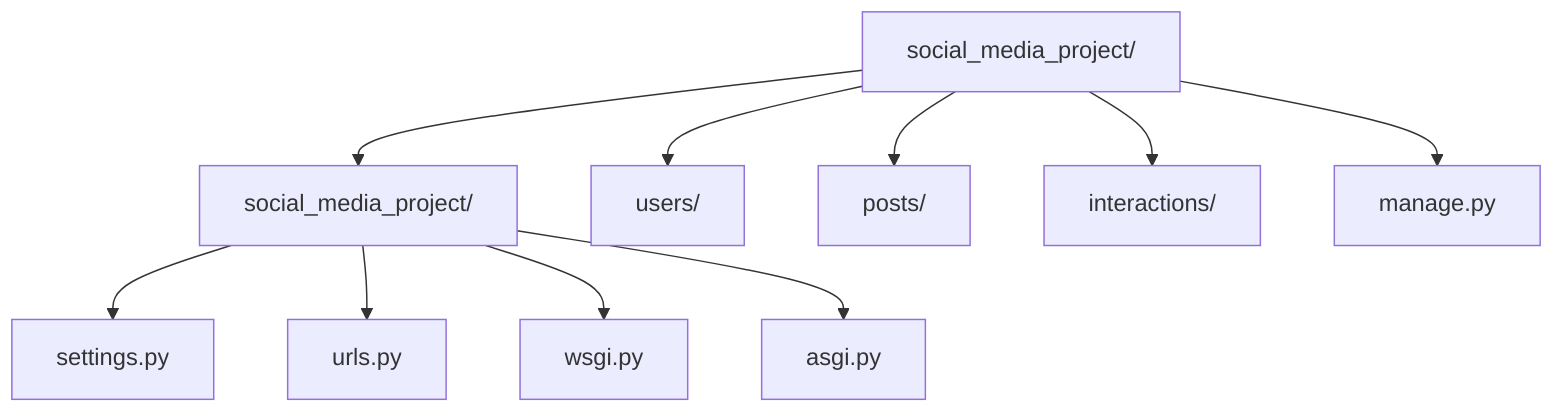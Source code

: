 graph TD;
    A["social_media_project/"] --> B["social_media_project/"]
    A --> C["users/"]
    A --> D["posts/"]
    A --> E["interactions/"]
    A --> F["manage.py"]
    B --> G["settings.py"]
    B --> H["urls.py"]
    B --> I["wsgi.py"]
    B --> J["asgi.py"]